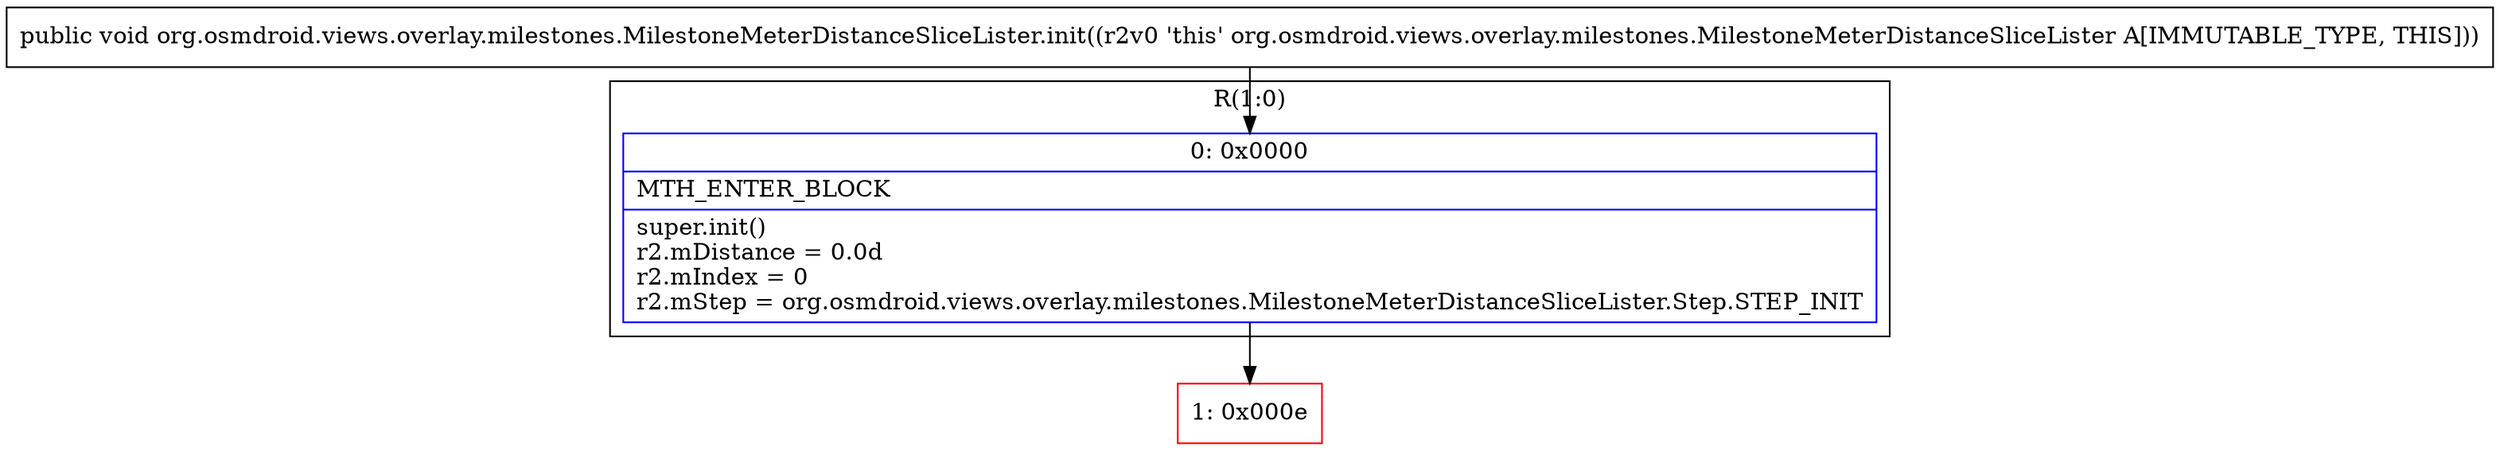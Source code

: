digraph "CFG fororg.osmdroid.views.overlay.milestones.MilestoneMeterDistanceSliceLister.init()V" {
subgraph cluster_Region_2113782774 {
label = "R(1:0)";
node [shape=record,color=blue];
Node_0 [shape=record,label="{0\:\ 0x0000|MTH_ENTER_BLOCK\l|super.init()\lr2.mDistance = 0.0d\lr2.mIndex = 0\lr2.mStep = org.osmdroid.views.overlay.milestones.MilestoneMeterDistanceSliceLister.Step.STEP_INIT\l}"];
}
Node_1 [shape=record,color=red,label="{1\:\ 0x000e}"];
MethodNode[shape=record,label="{public void org.osmdroid.views.overlay.milestones.MilestoneMeterDistanceSliceLister.init((r2v0 'this' org.osmdroid.views.overlay.milestones.MilestoneMeterDistanceSliceLister A[IMMUTABLE_TYPE, THIS])) }"];
MethodNode -> Node_0;
Node_0 -> Node_1;
}

